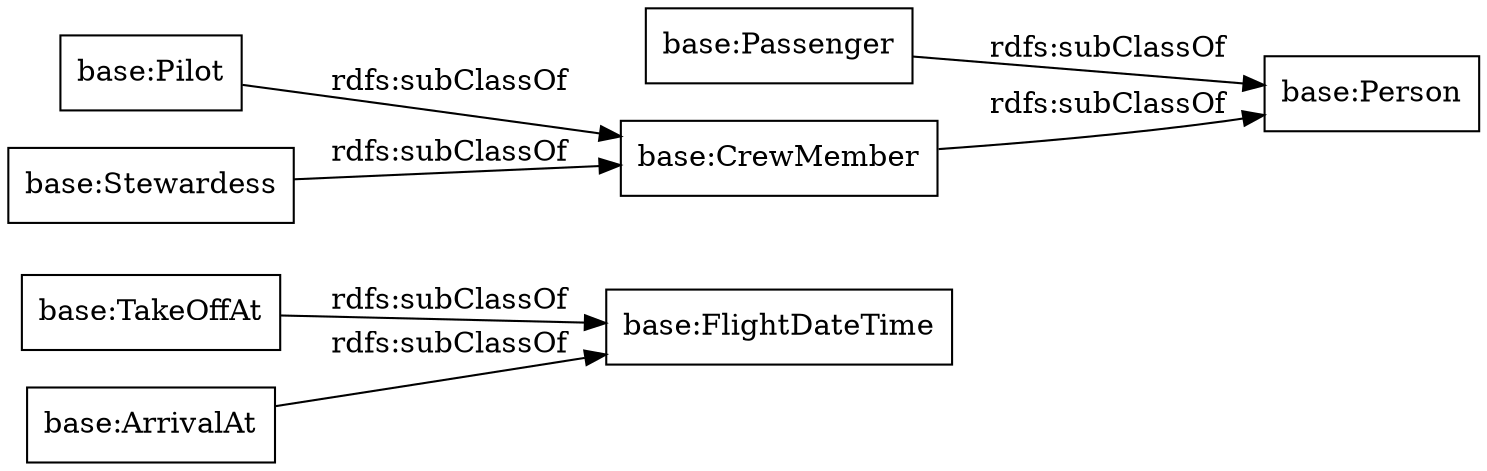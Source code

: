 digraph ar2dtool_diagram { 
rankdir=LR;
size="1000"
node [shape = rectangle, color="black"]; "base:FlightDateTime" "base:CrewMember" "base:Person" "base:Passenger" "base:TakeOffAt" "base:Pilot" "base:ArrivalAt" "base:Stewardess" ; /*classes style*/
	"base:ArrivalAt" -> "base:FlightDateTime" [ label = "rdfs:subClassOf" ];
	"base:CrewMember" -> "base:Person" [ label = "rdfs:subClassOf" ];
	"base:Stewardess" -> "base:CrewMember" [ label = "rdfs:subClassOf" ];
	"base:Pilot" -> "base:CrewMember" [ label = "rdfs:subClassOf" ];
	"base:Passenger" -> "base:Person" [ label = "rdfs:subClassOf" ];
	"base:TakeOffAt" -> "base:FlightDateTime" [ label = "rdfs:subClassOf" ];

}
